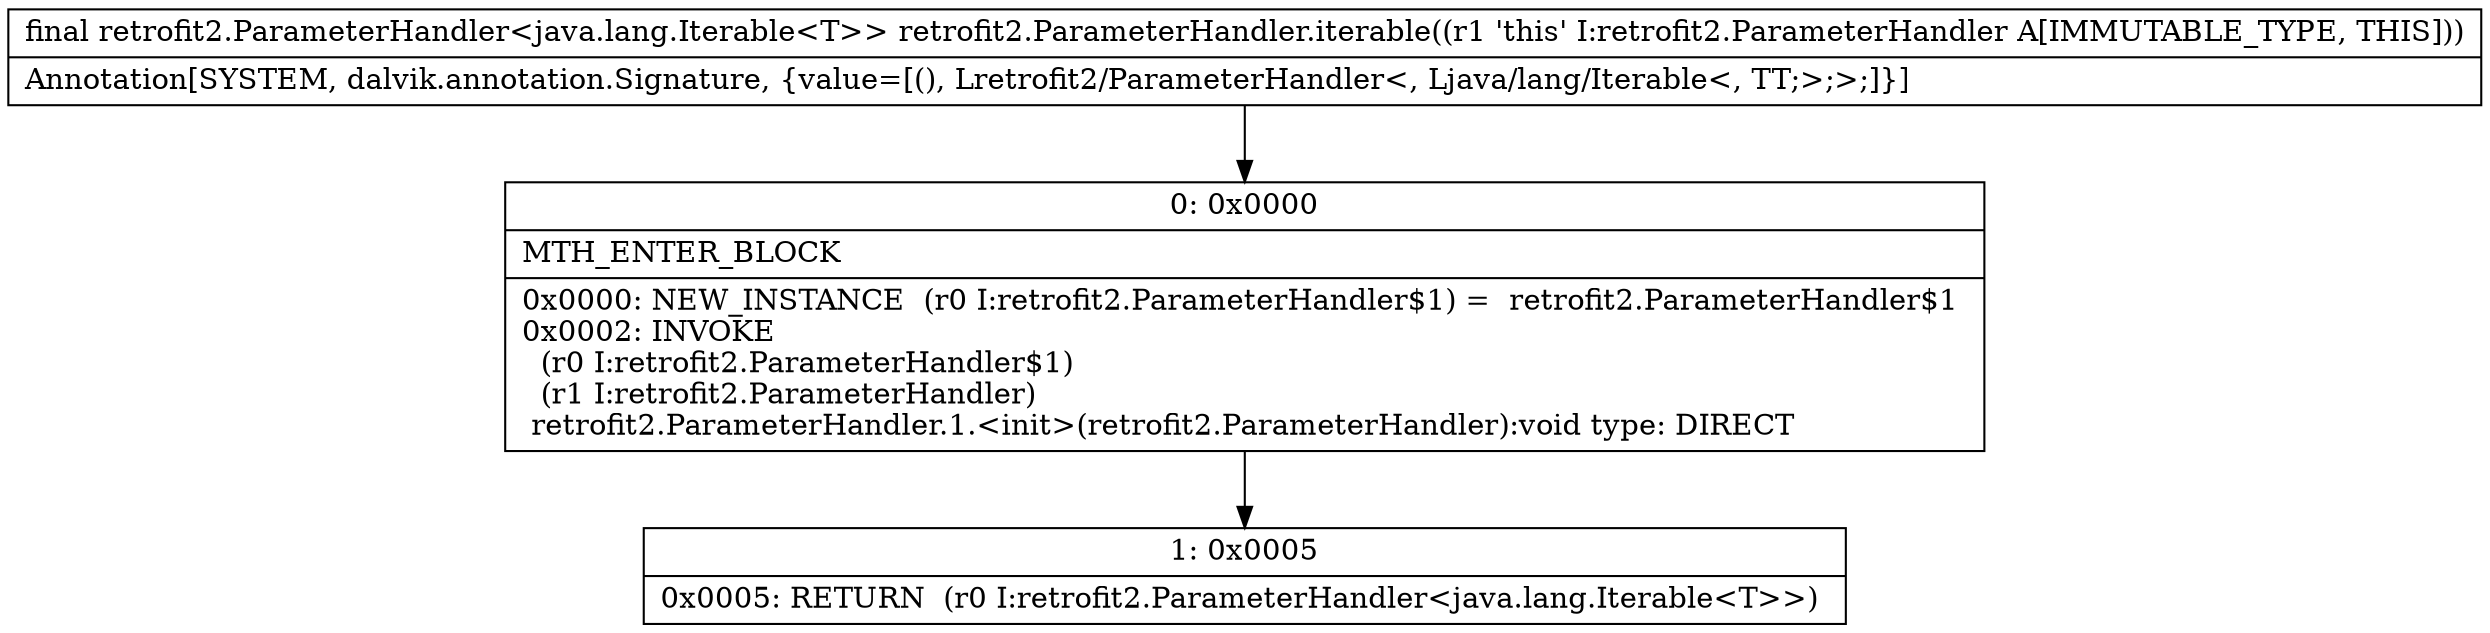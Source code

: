 digraph "CFG forretrofit2.ParameterHandler.iterable()Lretrofit2\/ParameterHandler;" {
Node_0 [shape=record,label="{0\:\ 0x0000|MTH_ENTER_BLOCK\l|0x0000: NEW_INSTANCE  (r0 I:retrofit2.ParameterHandler$1) =  retrofit2.ParameterHandler$1 \l0x0002: INVOKE  \l  (r0 I:retrofit2.ParameterHandler$1)\l  (r1 I:retrofit2.ParameterHandler)\l retrofit2.ParameterHandler.1.\<init\>(retrofit2.ParameterHandler):void type: DIRECT \l}"];
Node_1 [shape=record,label="{1\:\ 0x0005|0x0005: RETURN  (r0 I:retrofit2.ParameterHandler\<java.lang.Iterable\<T\>\>) \l}"];
MethodNode[shape=record,label="{final retrofit2.ParameterHandler\<java.lang.Iterable\<T\>\> retrofit2.ParameterHandler.iterable((r1 'this' I:retrofit2.ParameterHandler A[IMMUTABLE_TYPE, THIS]))  | Annotation[SYSTEM, dalvik.annotation.Signature, \{value=[(), Lretrofit2\/ParameterHandler\<, Ljava\/lang\/Iterable\<, TT;\>;\>;]\}]\l}"];
MethodNode -> Node_0;
Node_0 -> Node_1;
}

